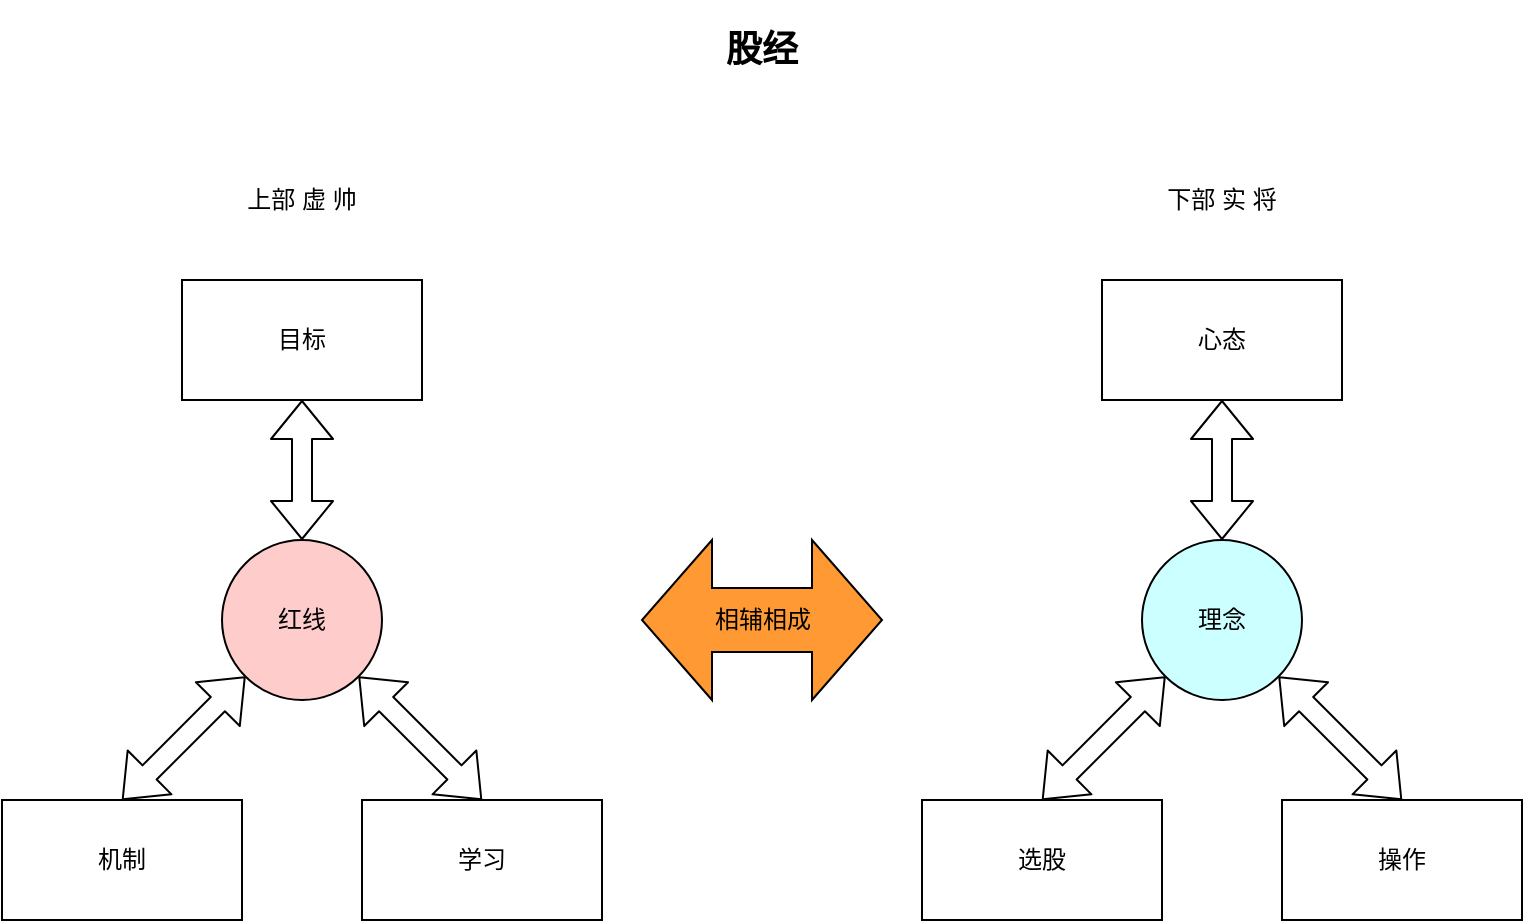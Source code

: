 <mxfile version="13.9.8" type="device" pages="3"><diagram id="CdYmjo87FtpTXZ0sdXEt" name="结构"><mxGraphModel dx="1186" dy="595" grid="1" gridSize="10" guides="1" tooltips="1" connect="1" arrows="1" fold="1" page="1" pageScale="1" pageWidth="33000" pageHeight="46810" math="0" shadow="0"><root><mxCell id="0"/><mxCell id="1" parent="0"/><mxCell id="aMJaPe1yTuaJM2HmAMyd-4" value="红线" style="ellipse;whiteSpace=wrap;html=1;aspect=fixed;fillColor=#FFCCCC;" parent="1" vertex="1"><mxGeometry x="450" y="300" width="80" height="80" as="geometry"/></mxCell><mxCell id="aMJaPe1yTuaJM2HmAMyd-5" value="目标" style="rounded=0;whiteSpace=wrap;html=1;" parent="1" vertex="1"><mxGeometry x="430" y="170" width="120" height="60" as="geometry"/></mxCell><mxCell id="aMJaPe1yTuaJM2HmAMyd-6" value="机制" style="rounded=0;whiteSpace=wrap;html=1;" parent="1" vertex="1"><mxGeometry x="340" y="430" width="120" height="60" as="geometry"/></mxCell><mxCell id="aMJaPe1yTuaJM2HmAMyd-7" value="学习" style="rounded=0;whiteSpace=wrap;html=1;" parent="1" vertex="1"><mxGeometry x="520" y="430" width="120" height="60" as="geometry"/></mxCell><mxCell id="aMJaPe1yTuaJM2HmAMyd-9" value="" style="shape=flexArrow;endArrow=classic;startArrow=classic;html=1;entryX=0;entryY=1;entryDx=0;entryDy=0;exitX=0.5;exitY=0;exitDx=0;exitDy=0;" parent="1" source="aMJaPe1yTuaJM2HmAMyd-6" target="aMJaPe1yTuaJM2HmAMyd-4" edge="1"><mxGeometry width="50" height="50" relative="1" as="geometry"><mxPoint x="350" y="400" as="sourcePoint"/><mxPoint x="400" y="350" as="targetPoint"/></mxGeometry></mxCell><mxCell id="E5Ot9zhlqAhoN3nNFJqR-1" value="" style="shape=flexArrow;endArrow=classic;startArrow=classic;html=1;entryX=1;entryY=1;entryDx=0;entryDy=0;exitX=0.5;exitY=0;exitDx=0;exitDy=0;" parent="1" source="aMJaPe1yTuaJM2HmAMyd-7" target="aMJaPe1yTuaJM2HmAMyd-4" edge="1"><mxGeometry width="50" height="50" relative="1" as="geometry"><mxPoint x="670" y="389.289" as="sourcePoint"/><mxPoint x="670" y="339.289" as="targetPoint"/></mxGeometry></mxCell><mxCell id="E5Ot9zhlqAhoN3nNFJqR-2" value="" style="shape=flexArrow;endArrow=classic;startArrow=classic;html=1;entryX=0.5;entryY=1;entryDx=0;entryDy=0;exitX=0.5;exitY=0;exitDx=0;exitDy=0;" parent="1" source="aMJaPe1yTuaJM2HmAMyd-4" target="aMJaPe1yTuaJM2HmAMyd-5" edge="1"><mxGeometry width="50" height="50" relative="1" as="geometry"><mxPoint x="460" y="270" as="sourcePoint"/><mxPoint x="510" y="220" as="targetPoint"/></mxGeometry></mxCell><mxCell id="E5Ot9zhlqAhoN3nNFJqR-5" value="理念" style="ellipse;whiteSpace=wrap;html=1;aspect=fixed;fillColor=#CCFFFF;" parent="1" vertex="1"><mxGeometry x="910" y="300" width="80" height="80" as="geometry"/></mxCell><mxCell id="E5Ot9zhlqAhoN3nNFJqR-6" value="心态" style="rounded=0;whiteSpace=wrap;html=1;" parent="1" vertex="1"><mxGeometry x="890" y="170" width="120" height="60" as="geometry"/></mxCell><mxCell id="E5Ot9zhlqAhoN3nNFJqR-7" value="选股" style="rounded=0;whiteSpace=wrap;html=1;" parent="1" vertex="1"><mxGeometry x="800" y="430" width="120" height="60" as="geometry"/></mxCell><mxCell id="E5Ot9zhlqAhoN3nNFJqR-8" value="操作" style="rounded=0;whiteSpace=wrap;html=1;" parent="1" vertex="1"><mxGeometry x="980" y="430" width="120" height="60" as="geometry"/></mxCell><mxCell id="E5Ot9zhlqAhoN3nNFJqR-9" value="" style="shape=flexArrow;endArrow=classic;startArrow=classic;html=1;entryX=0;entryY=1;entryDx=0;entryDy=0;exitX=0.5;exitY=0;exitDx=0;exitDy=0;" parent="1" source="E5Ot9zhlqAhoN3nNFJqR-7" target="E5Ot9zhlqAhoN3nNFJqR-5" edge="1"><mxGeometry width="50" height="50" relative="1" as="geometry"><mxPoint x="810" y="400" as="sourcePoint"/><mxPoint x="860" y="350" as="targetPoint"/></mxGeometry></mxCell><mxCell id="E5Ot9zhlqAhoN3nNFJqR-10" value="" style="shape=flexArrow;endArrow=classic;startArrow=classic;html=1;entryX=1;entryY=1;entryDx=0;entryDy=0;exitX=0.5;exitY=0;exitDx=0;exitDy=0;" parent="1" source="E5Ot9zhlqAhoN3nNFJqR-8" target="E5Ot9zhlqAhoN3nNFJqR-5" edge="1"><mxGeometry width="50" height="50" relative="1" as="geometry"><mxPoint x="1130" y="389.289" as="sourcePoint"/><mxPoint x="1130" y="339.289" as="targetPoint"/></mxGeometry></mxCell><mxCell id="E5Ot9zhlqAhoN3nNFJqR-11" value="" style="shape=flexArrow;endArrow=classic;startArrow=classic;html=1;entryX=0.5;entryY=1;entryDx=0;entryDy=0;exitX=0.5;exitY=0;exitDx=0;exitDy=0;" parent="1" source="E5Ot9zhlqAhoN3nNFJqR-5" target="E5Ot9zhlqAhoN3nNFJqR-6" edge="1"><mxGeometry width="50" height="50" relative="1" as="geometry"><mxPoint x="920" y="270" as="sourcePoint"/><mxPoint x="970" y="220" as="targetPoint"/></mxGeometry></mxCell><mxCell id="E5Ot9zhlqAhoN3nNFJqR-12" value="下部 实 将" style="text;html=1;strokeColor=none;fillColor=none;align=center;verticalAlign=middle;whiteSpace=wrap;rounded=0;" parent="1" vertex="1"><mxGeometry x="920" y="120" width="60" height="20" as="geometry"/></mxCell><mxCell id="E5Ot9zhlqAhoN3nNFJqR-13" value="上部 虚 帅" style="text;html=1;strokeColor=none;fillColor=none;align=center;verticalAlign=middle;whiteSpace=wrap;rounded=0;" parent="1" vertex="1"><mxGeometry x="460" y="120" width="60" height="20" as="geometry"/></mxCell><mxCell id="E5Ot9zhlqAhoN3nNFJqR-14" value="相辅相成" style="html=1;shadow=0;dashed=0;align=center;verticalAlign=middle;shape=mxgraph.arrows2.twoWayArrow;dy=0.6;dx=35;fillColor=#FF9933;" parent="1" vertex="1"><mxGeometry x="660" y="300" width="120" height="80" as="geometry"/></mxCell><mxCell id="8PHaKQlCrMO8jUiHrf4v-1" value="&lt;b&gt;&lt;font style=&quot;font-size: 18px&quot;&gt;股经&lt;/font&gt;&lt;/b&gt;" style="text;html=1;strokeColor=none;fillColor=none;align=center;verticalAlign=middle;whiteSpace=wrap;rounded=0;" vertex="1" parent="1"><mxGeometry x="660" y="30" width="120" height="50" as="geometry"/></mxCell></root></mxGraphModel></diagram><diagram id="mGkKBO9_PfgdUhODD8-X" name="上部"><mxGraphModel dx="1186" dy="595" grid="1" gridSize="10" guides="1" tooltips="1" connect="1" arrows="1" fold="1" page="1" pageScale="1" pageWidth="33000" pageHeight="46810" math="0" shadow="0"><root><mxCell id="-TL3zKLVTPMQZuBElZDF-0"/><mxCell id="-TL3zKLVTPMQZuBElZDF-1" parent="-TL3zKLVTPMQZuBElZDF-0"/></root></mxGraphModel></diagram><diagram id="FhbpczTDQFj5A9Q5fWnO" name="下部"><mxGraphModel dx="1186" dy="595" grid="1" gridSize="10" guides="1" tooltips="1" connect="1" arrows="1" fold="1" page="1" pageScale="1" pageWidth="33000" pageHeight="46810" math="0" shadow="0"><root><mxCell id="B9zn0ydYTHANscsZ05rr-0"/><mxCell id="B9zn0ydYTHANscsZ05rr-1" parent="B9zn0ydYTHANscsZ05rr-0"/><mxCell id="JdmHlSCLaPFr8-k0nXDG-0" value="操作准则" style="ellipse;whiteSpace=wrap;html=1;aspect=fixed;fillColor=#FFFFFF;" parent="B9zn0ydYTHANscsZ05rr-1" vertex="1"><mxGeometry x="650" y="240" width="80" height="80" as="geometry"/></mxCell><mxCell id="JdmHlSCLaPFr8-k0nXDG-1" value="资金管理" style="rounded=0;whiteSpace=wrap;html=1;fillColor=#FFFFFF;" parent="B9zn0ydYTHANscsZ05rr-1" vertex="1"><mxGeometry x="630" y="90" width="120" height="60" as="geometry"/></mxCell><mxCell id="WZ9osBi35bHE-rv-hlSZ-0" value="战术&lt;br&gt;战斗" style="rounded=0;whiteSpace=wrap;html=1;fillColor=#FFFFFF;" parent="B9zn0ydYTHANscsZ05rr-1" vertex="1"><mxGeometry x="500" y="390" width="120" height="60" as="geometry"/></mxCell><mxCell id="WZ9osBi35bHE-rv-hlSZ-2" value="胜负评判" style="rounded=0;whiteSpace=wrap;html=1;fillColor=#FFFFFF;" parent="B9zn0ydYTHANscsZ05rr-1" vertex="1"><mxGeometry x="780" y="390" width="120" height="60" as="geometry"/></mxCell><mxCell id="WZ9osBi35bHE-rv-hlSZ-3" value="" style="shape=flexArrow;endArrow=classic;startArrow=classic;html=1;entryX=0.5;entryY=1;entryDx=0;entryDy=0;" parent="B9zn0ydYTHANscsZ05rr-1" target="JdmHlSCLaPFr8-k0nXDG-0" edge="1"><mxGeometry width="50" height="50" relative="1" as="geometry"><mxPoint x="560" y="390" as="sourcePoint"/><mxPoint x="610" y="340" as="targetPoint"/></mxGeometry></mxCell><mxCell id="WZ9osBi35bHE-rv-hlSZ-4" value="" style="shape=flexArrow;endArrow=classic;startArrow=classic;html=1;entryX=0.775;entryY=0.963;entryDx=0;entryDy=0;entryPerimeter=0;exitX=0.5;exitY=0;exitDx=0;exitDy=0;" parent="B9zn0ydYTHANscsZ05rr-1" source="WZ9osBi35bHE-rv-hlSZ-2" target="JdmHlSCLaPFr8-k0nXDG-0" edge="1"><mxGeometry width="50" height="50" relative="1" as="geometry"><mxPoint x="830" y="380" as="sourcePoint"/><mxPoint x="880" y="330" as="targetPoint"/></mxGeometry></mxCell><mxCell id="WZ9osBi35bHE-rv-hlSZ-5" value="" style="shape=flexArrow;endArrow=classic;startArrow=classic;html=1;entryX=0.5;entryY=1;entryDx=0;entryDy=0;exitX=0.5;exitY=0;exitDx=0;exitDy=0;" parent="B9zn0ydYTHANscsZ05rr-1" source="JdmHlSCLaPFr8-k0nXDG-0" target="JdmHlSCLaPFr8-k0nXDG-1" edge="1"><mxGeometry width="50" height="50" relative="1" as="geometry"><mxPoint x="670" y="240" as="sourcePoint"/><mxPoint x="720" y="190" as="targetPoint"/></mxGeometry></mxCell></root></mxGraphModel></diagram></mxfile>